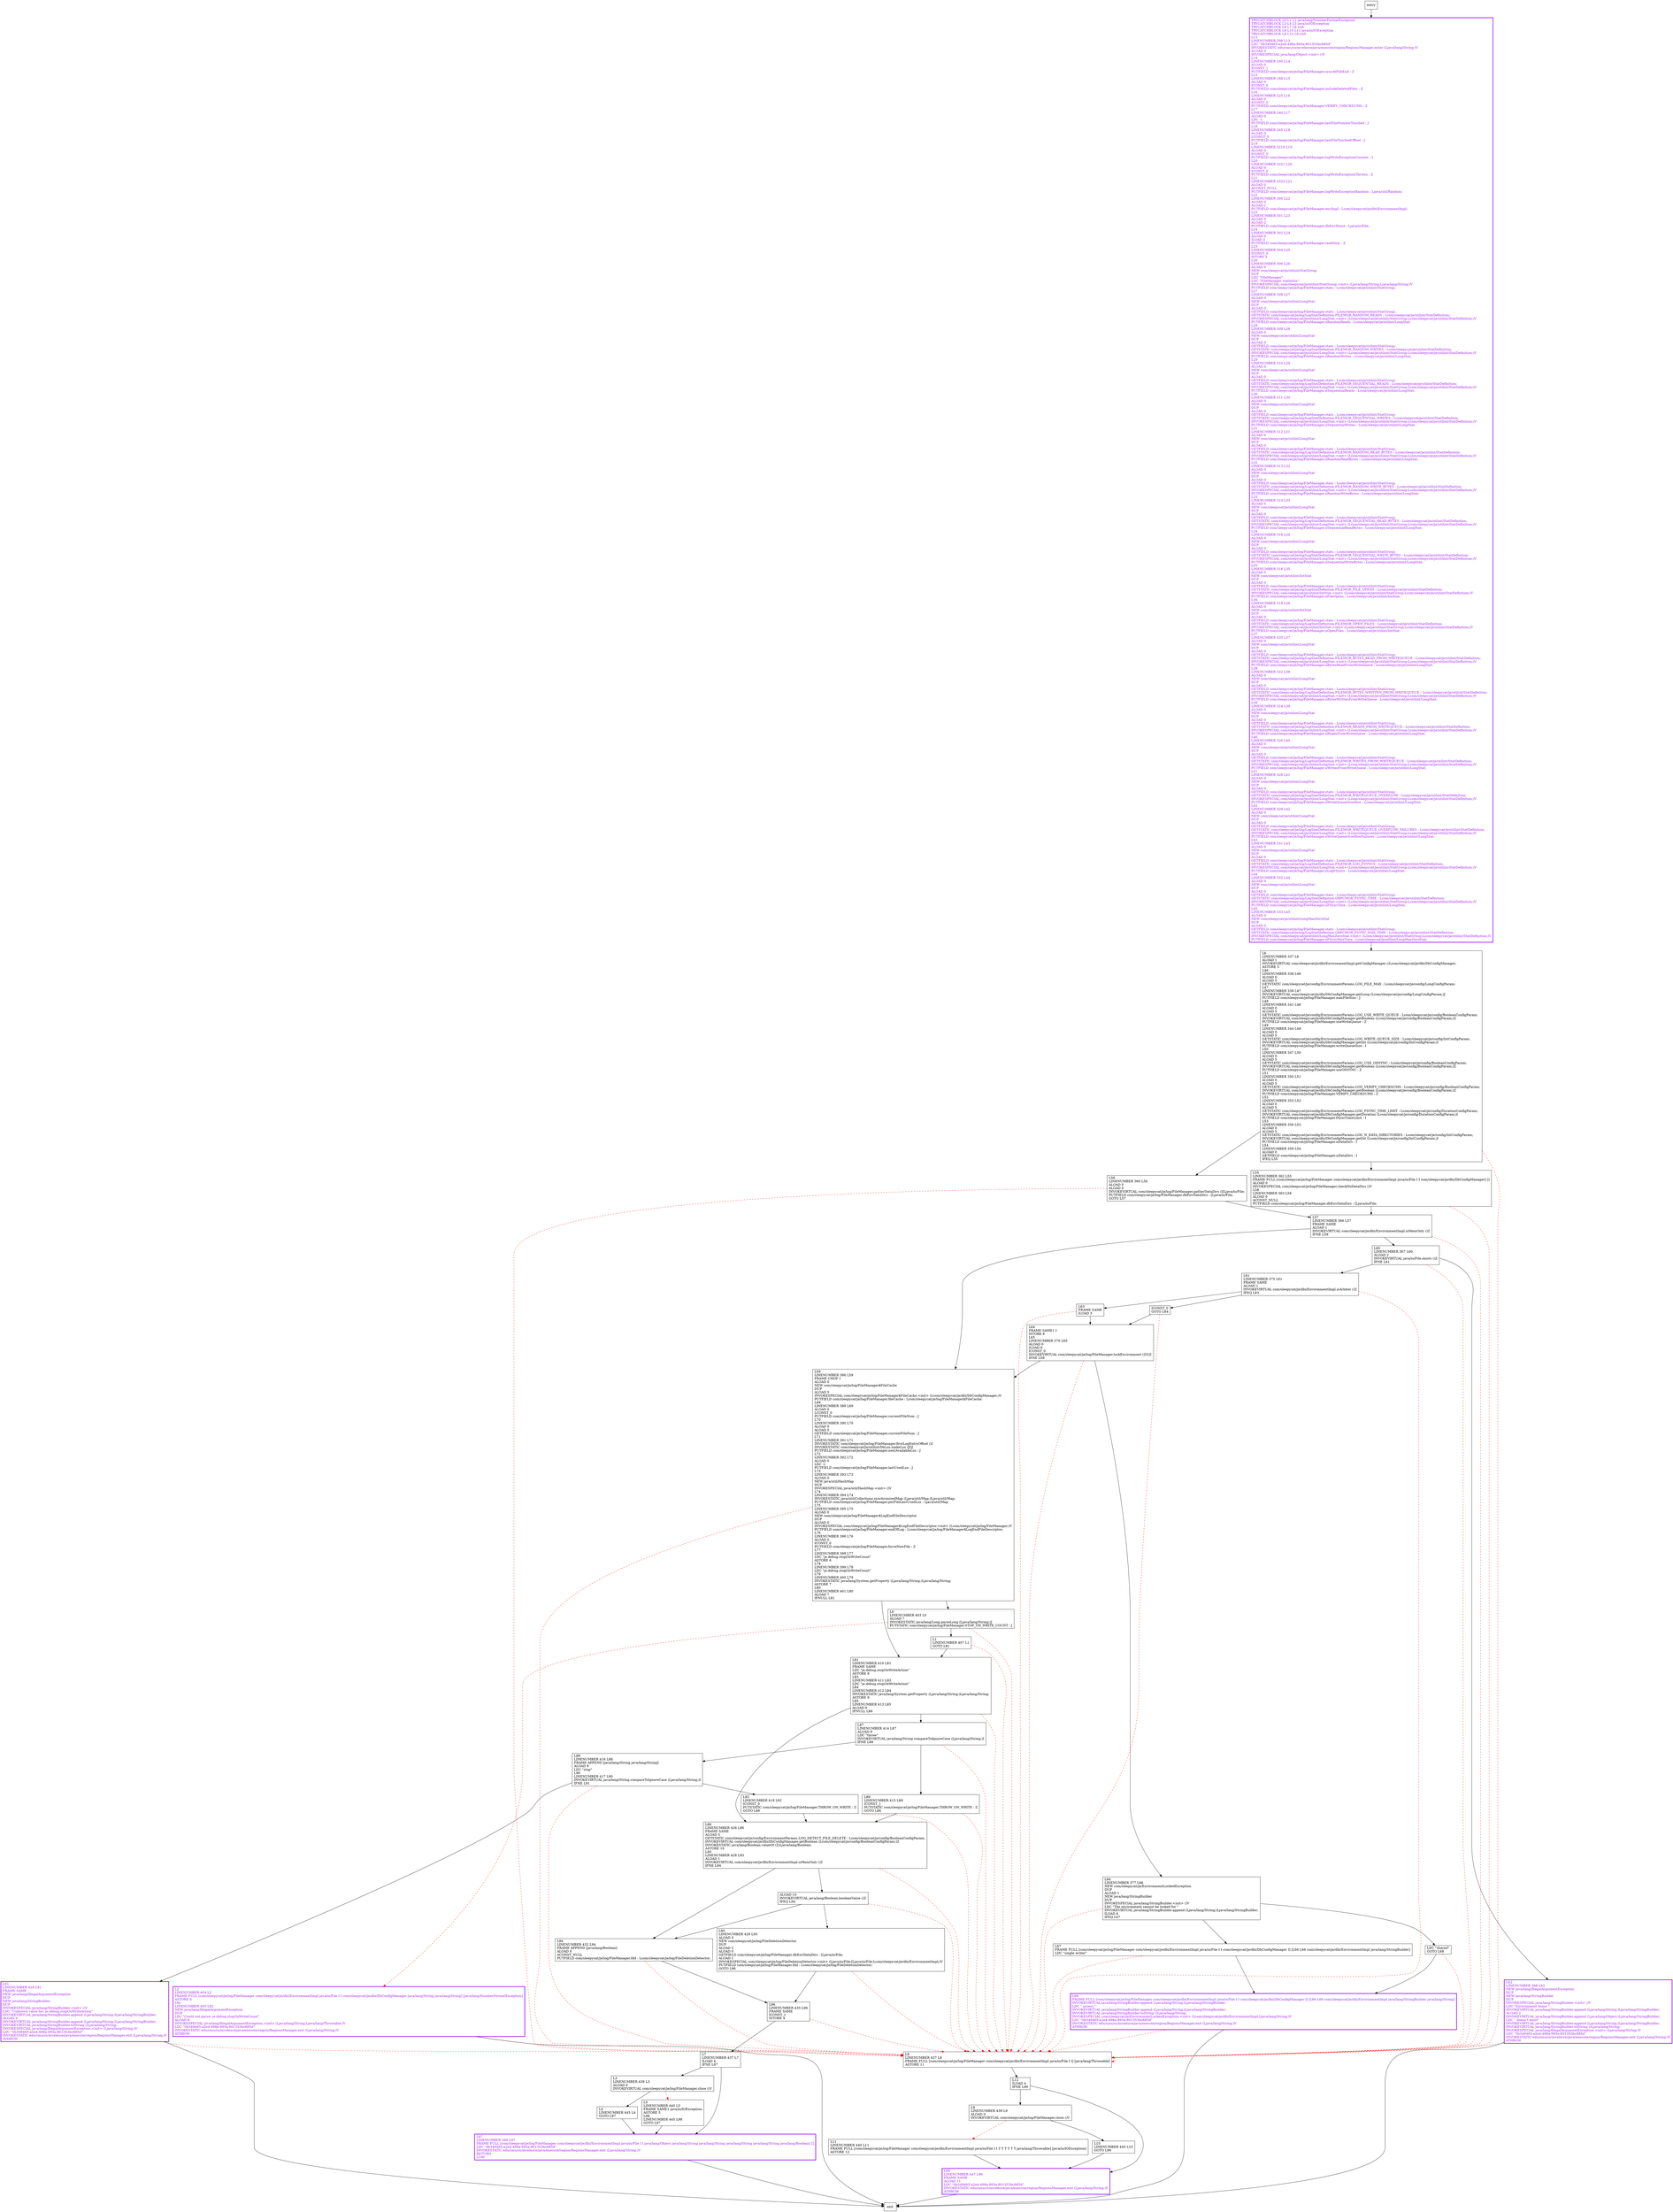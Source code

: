digraph <init> {
node [shape=record];
97308318 [label="L11\lLINENUMBER 440 L11\lFRAME FULL [com/sleepycat/je/log/FileManager com/sleepycat/je/dbi/EnvironmentImpl java/io/File I I T T T T T T java/lang/Throwable] [java/io/IOException]\lASTORE 12\l"];
359502346 [label="L97\lLINENUMBER 448 L97\lFRAME FULL [com/sleepycat/je/log/FileManager com/sleepycat/je/dbi/EnvironmentImpl java/io/File I I java/lang/Object java/lang/String java/lang/String java/lang/String java/lang/String java/lang/Boolean] []\lLDC \"0b349465-a2e4-498a-993a-801353bc685d\"\lINVOKESTATIC edu/cmu/cs/mvelezce/java/execute/region/RegionsManager.exit (Ljava/lang/String;)V\lRETURN\lL100\l"];
1766084467 [label="L68\lFRAME FULL [com/sleepycat/je/log/FileManager com/sleepycat/je/dbi/EnvironmentImpl java/io/File I I com/sleepycat/je/dbi/DbConfigManager I] [L66 L66 com/sleepycat/je/dbi/EnvironmentImpl java/lang/StringBuilder java/lang/String]\lINVOKEVIRTUAL java/lang/StringBuilder.append (Ljava/lang/String;)Ljava/lang/StringBuilder;\lLDC \" access.\"\lINVOKEVIRTUAL java/lang/StringBuilder.append (Ljava/lang/String;)Ljava/lang/StringBuilder;\lINVOKEVIRTUAL java/lang/StringBuilder.toString ()Ljava/lang/String;\lINVOKESPECIAL com/sleepycat/je/EnvironmentLockedException.\<init\> (Lcom/sleepycat/je/dbi/EnvironmentImpl;Ljava/lang/String;)V\lLDC \"0b349465-a2e4-498a-993a-801353bc685d\"\lINVOKESTATIC edu/cmu/cs/mvelezce/java/execute/region/RegionsManager.exit (Ljava/lang/String;)V\lATHROW\l"];
307454990 [label="L86\lLINENUMBER 426 L86\lFRAME SAME\lALOAD 5\lGETSTATIC com/sleepycat/je/config/EnvironmentParams.LOG_DETECT_FILE_DELETE : Lcom/sleepycat/je/config/BooleanConfigParam;\lINVOKEVIRTUAL com/sleepycat/je/dbi/DbConfigManager.getBoolean (Lcom/sleepycat/je/config/BooleanConfigParam;)Z\lINVOKESTATIC java/lang/Boolean.valueOf (Z)Ljava/lang/Boolean;\lASTORE 10\lL93\lLINENUMBER 428 L93\lALOAD 1\lINVOKEVIRTUAL com/sleepycat/je/dbi/EnvironmentImpl.isMemOnly ()Z\lIFNE L94\l"];
371945941 [label="L99\lLINENUMBER 447 L99\lFRAME SAME\lALOAD 11\lLDC \"0b349465-a2e4-498a-993a-801353bc685d\"\lINVOKESTATIC edu/cmu/cs/mvelezce/java/execute/region/RegionsManager.exit (Ljava/lang/String;)V\lATHROW\l"];
1166322078 [label="L96\lLINENUMBER 435 L96\lFRAME SAME\lICONST_1\lISTORE 4\l"];
583428323 [label="L57\lLINENUMBER 366 L57\lFRAME SAME\lALOAD 1\lINVOKEVIRTUAL com/sleepycat/je/dbi/EnvironmentImpl.isMemOnly ()Z\lIFNE L59\l"];
1495764704 [label="L89\lLINENUMBER 415 L89\lICONST_1\lPUTSTATIC com/sleepycat/je/log/FileManager.THROW_ON_WRITE : Z\lGOTO L86\l"];
2110324970 [label="L81\lLINENUMBER 410 L81\lFRAME SAME\lLDC \"je.debug.stopOnWriteAction\"\lASTORE 8\lL83\lLINENUMBER 411 L83\lLDC \"je.debug.stopOnWriteAction\"\lL84\lLINENUMBER 412 L84\lINVOKESTATIC java/lang/System.getProperty (Ljava/lang/String;)Ljava/lang/String;\lASTORE 9\lL85\lLINENUMBER 413 L85\lALOAD 9\lIFNULL L86\l"];
1306723783 [label="L62\lLINENUMBER 368 L62\lNEW java/lang/IllegalArgumentException\lDUP\lNEW java/lang/StringBuilder\lDUP\lINVOKESPECIAL java/lang/StringBuilder.\<init\> ()V\lLDC \"Environment home \"\lINVOKEVIRTUAL java/lang/StringBuilder.append (Ljava/lang/String;)Ljava/lang/StringBuilder;\lALOAD 2\lINVOKEVIRTUAL java/lang/StringBuilder.append (Ljava/lang/Object;)Ljava/lang/StringBuilder;\lLDC \" doesn't exist\"\lINVOKEVIRTUAL java/lang/StringBuilder.append (Ljava/lang/String;)Ljava/lang/StringBuilder;\lINVOKEVIRTUAL java/lang/StringBuilder.toString ()Ljava/lang/String;\lINVOKESPECIAL java/lang/IllegalArgumentException.\<init\> (Ljava/lang/String;)V\lLDC \"0b349465-a2e4-498a-993a-801353bc685d\"\lINVOKESTATIC edu/cmu/cs/mvelezce/java/execute/region/RegionsManager.exit (Ljava/lang/String;)V\lATHROW\l"];
403004065 [label="L12\lILOAD 4\lIFNE L99\l"];
731106066 [label="L9\lLINENUMBER 439 L9\lALOAD 0\lINVOKEVIRTUAL com/sleepycat/je/log/FileManager.close ()V\l"];
2039303340 [label="L87\lLINENUMBER 414 L87\lALOAD 9\lLDC \"throw\"\lINVOKEVIRTUAL java/lang/String.compareToIgnoreCase (Ljava/lang/String;)I\lIFNE L88\l"];
1265197741 [label="TRYCATCHBLOCK L0 L1 L2 java/lang/NumberFormatException\lTRYCATCHBLOCK L3 L4 L5 java/io/IOException\lTRYCATCHBLOCK L6 L7 L8 null\lTRYCATCHBLOCK L9 L10 L11 java/io/IOException\lTRYCATCHBLOCK L8 L12 L8 null\lL13\lLINENUMBER 298 L13\lLDC \"0b349465-a2e4-498a-993a-801353bc685d\"\lINVOKESTATIC edu/cmu/cs/mvelezce/java/execute/region/RegionsManager.enter (Ljava/lang/String;)V\lALOAD 0\lINVOKESPECIAL java/lang/Object.\<init\> ()V\lL14\lLINENUMBER 160 L14\lALOAD 0\lICONST_1\lPUTFIELD com/sleepycat/je/log/FileManager.syncAtFileEnd : Z\lL15\lLINENUMBER 168 L15\lALOAD 0\lICONST_0\lPUTFIELD com/sleepycat/je/log/FileManager.includeDeletedFiles : Z\lL16\lLINENUMBER 225 L16\lALOAD 0\lICONST_0\lPUTFIELD com/sleepycat/je/log/FileManager.VERIFY_CHECKSUMS : Z\lL17\lLINENUMBER 240 L17\lALOAD 0\lLDC -1\lPUTFIELD com/sleepycat/je/log/FileManager.lastFileNumberTouched : J\lL18\lLINENUMBER 245 L18\lALOAD 0\lLCONST_0\lPUTFIELD com/sleepycat/je/log/FileManager.lastFileTouchedOffset : J\lL19\lLINENUMBER 3219 L19\lALOAD 0\lICONST_0\lPUTFIELD com/sleepycat/je/log/FileManager.logWriteExceptionCounter : I\lL20\lLINENUMBER 3221 L20\lALOAD 0\lICONST_0\lPUTFIELD com/sleepycat/je/log/FileManager.logWriteExceptionThrown : Z\lL21\lLINENUMBER 3223 L21\lALOAD 0\lACONST_NULL\lPUTFIELD com/sleepycat/je/log/FileManager.logWriteExceptionRandom : Ljava/util/Random;\lL22\lLINENUMBER 300 L22\lALOAD 0\lALOAD 1\lPUTFIELD com/sleepycat/je/log/FileManager.envImpl : Lcom/sleepycat/je/dbi/EnvironmentImpl;\lL23\lLINENUMBER 301 L23\lALOAD 0\lALOAD 2\lPUTFIELD com/sleepycat/je/log/FileManager.dbEnvHome : Ljava/io/File;\lL24\lLINENUMBER 302 L24\lALOAD 0\lILOAD 3\lPUTFIELD com/sleepycat/je/log/FileManager.readOnly : Z\lL25\lLINENUMBER 304 L25\lICONST_0\lISTORE 4\lL26\lLINENUMBER 306 L26\lALOAD 0\lNEW com/sleepycat/je/utilint/StatGroup\lDUP\lLDC \"FileManager\"\lLDC \"FileManager statistics\"\lINVOKESPECIAL com/sleepycat/je/utilint/StatGroup.\<init\> (Ljava/lang/String;Ljava/lang/String;)V\lPUTFIELD com/sleepycat/je/log/FileManager.stats : Lcom/sleepycat/je/utilint/StatGroup;\lL27\lLINENUMBER 308 L27\lALOAD 0\lNEW com/sleepycat/je/utilint/LongStat\lDUP\lALOAD 0\lGETFIELD com/sleepycat/je/log/FileManager.stats : Lcom/sleepycat/je/utilint/StatGroup;\lGETSTATIC com/sleepycat/je/log/LogStatDefinition.FILEMGR_RANDOM_READS : Lcom/sleepycat/je/utilint/StatDefinition;\lINVOKESPECIAL com/sleepycat/je/utilint/LongStat.\<init\> (Lcom/sleepycat/je/utilint/StatGroup;Lcom/sleepycat/je/utilint/StatDefinition;)V\lPUTFIELD com/sleepycat/je/log/FileManager.nRandomReads : Lcom/sleepycat/je/utilint/LongStat;\lL28\lLINENUMBER 309 L28\lALOAD 0\lNEW com/sleepycat/je/utilint/LongStat\lDUP\lALOAD 0\lGETFIELD com/sleepycat/je/log/FileManager.stats : Lcom/sleepycat/je/utilint/StatGroup;\lGETSTATIC com/sleepycat/je/log/LogStatDefinition.FILEMGR_RANDOM_WRITES : Lcom/sleepycat/je/utilint/StatDefinition;\lINVOKESPECIAL com/sleepycat/je/utilint/LongStat.\<init\> (Lcom/sleepycat/je/utilint/StatGroup;Lcom/sleepycat/je/utilint/StatDefinition;)V\lPUTFIELD com/sleepycat/je/log/FileManager.nRandomWrites : Lcom/sleepycat/je/utilint/LongStat;\lL29\lLINENUMBER 310 L29\lALOAD 0\lNEW com/sleepycat/je/utilint/LongStat\lDUP\lALOAD 0\lGETFIELD com/sleepycat/je/log/FileManager.stats : Lcom/sleepycat/je/utilint/StatGroup;\lGETSTATIC com/sleepycat/je/log/LogStatDefinition.FILEMGR_SEQUENTIAL_READS : Lcom/sleepycat/je/utilint/StatDefinition;\lINVOKESPECIAL com/sleepycat/je/utilint/LongStat.\<init\> (Lcom/sleepycat/je/utilint/StatGroup;Lcom/sleepycat/je/utilint/StatDefinition;)V\lPUTFIELD com/sleepycat/je/log/FileManager.nSequentialReads : Lcom/sleepycat/je/utilint/LongStat;\lL30\lLINENUMBER 311 L30\lALOAD 0\lNEW com/sleepycat/je/utilint/LongStat\lDUP\lALOAD 0\lGETFIELD com/sleepycat/je/log/FileManager.stats : Lcom/sleepycat/je/utilint/StatGroup;\lGETSTATIC com/sleepycat/je/log/LogStatDefinition.FILEMGR_SEQUENTIAL_WRITES : Lcom/sleepycat/je/utilint/StatDefinition;\lINVOKESPECIAL com/sleepycat/je/utilint/LongStat.\<init\> (Lcom/sleepycat/je/utilint/StatGroup;Lcom/sleepycat/je/utilint/StatDefinition;)V\lPUTFIELD com/sleepycat/je/log/FileManager.nSequentialWrites : Lcom/sleepycat/je/utilint/LongStat;\lL31\lLINENUMBER 312 L31\lALOAD 0\lNEW com/sleepycat/je/utilint/LongStat\lDUP\lALOAD 0\lGETFIELD com/sleepycat/je/log/FileManager.stats : Lcom/sleepycat/je/utilint/StatGroup;\lGETSTATIC com/sleepycat/je/log/LogStatDefinition.FILEMGR_RANDOM_READ_BYTES : Lcom/sleepycat/je/utilint/StatDefinition;\lINVOKESPECIAL com/sleepycat/je/utilint/LongStat.\<init\> (Lcom/sleepycat/je/utilint/StatGroup;Lcom/sleepycat/je/utilint/StatDefinition;)V\lPUTFIELD com/sleepycat/je/log/FileManager.nRandomReadBytes : Lcom/sleepycat/je/utilint/LongStat;\lL32\lLINENUMBER 313 L32\lALOAD 0\lNEW com/sleepycat/je/utilint/LongStat\lDUP\lALOAD 0\lGETFIELD com/sleepycat/je/log/FileManager.stats : Lcom/sleepycat/je/utilint/StatGroup;\lGETSTATIC com/sleepycat/je/log/LogStatDefinition.FILEMGR_RANDOM_WRITE_BYTES : Lcom/sleepycat/je/utilint/StatDefinition;\lINVOKESPECIAL com/sleepycat/je/utilint/LongStat.\<init\> (Lcom/sleepycat/je/utilint/StatGroup;Lcom/sleepycat/je/utilint/StatDefinition;)V\lPUTFIELD com/sleepycat/je/log/FileManager.nRandomWriteBytes : Lcom/sleepycat/je/utilint/LongStat;\lL33\lLINENUMBER 314 L33\lALOAD 0\lNEW com/sleepycat/je/utilint/LongStat\lDUP\lALOAD 0\lGETFIELD com/sleepycat/je/log/FileManager.stats : Lcom/sleepycat/je/utilint/StatGroup;\lGETSTATIC com/sleepycat/je/log/LogStatDefinition.FILEMGR_SEQUENTIAL_READ_BYTES : Lcom/sleepycat/je/utilint/StatDefinition;\lINVOKESPECIAL com/sleepycat/je/utilint/LongStat.\<init\> (Lcom/sleepycat/je/utilint/StatGroup;Lcom/sleepycat/je/utilint/StatDefinition;)V\lPUTFIELD com/sleepycat/je/log/FileManager.nSequentialReadBytes : Lcom/sleepycat/je/utilint/LongStat;\lL34\lLINENUMBER 316 L34\lALOAD 0\lNEW com/sleepycat/je/utilint/LongStat\lDUP\lALOAD 0\lGETFIELD com/sleepycat/je/log/FileManager.stats : Lcom/sleepycat/je/utilint/StatGroup;\lGETSTATIC com/sleepycat/je/log/LogStatDefinition.FILEMGR_SEQUENTIAL_WRITE_BYTES : Lcom/sleepycat/je/utilint/StatDefinition;\lINVOKESPECIAL com/sleepycat/je/utilint/LongStat.\<init\> (Lcom/sleepycat/je/utilint/StatGroup;Lcom/sleepycat/je/utilint/StatDefinition;)V\lPUTFIELD com/sleepycat/je/log/FileManager.nSequentialWriteBytes : Lcom/sleepycat/je/utilint/LongStat;\lL35\lLINENUMBER 318 L35\lALOAD 0\lNEW com/sleepycat/je/utilint/IntStat\lDUP\lALOAD 0\lGETFIELD com/sleepycat/je/log/FileManager.stats : Lcom/sleepycat/je/utilint/StatGroup;\lGETSTATIC com/sleepycat/je/log/LogStatDefinition.FILEMGR_FILE_OPENS : Lcom/sleepycat/je/utilint/StatDefinition;\lINVOKESPECIAL com/sleepycat/je/utilint/IntStat.\<init\> (Lcom/sleepycat/je/utilint/StatGroup;Lcom/sleepycat/je/utilint/StatDefinition;)V\lPUTFIELD com/sleepycat/je/log/FileManager.nFileOpens : Lcom/sleepycat/je/utilint/IntStat;\lL36\lLINENUMBER 319 L36\lALOAD 0\lNEW com/sleepycat/je/utilint/IntStat\lDUP\lALOAD 0\lGETFIELD com/sleepycat/je/log/FileManager.stats : Lcom/sleepycat/je/utilint/StatGroup;\lGETSTATIC com/sleepycat/je/log/LogStatDefinition.FILEMGR_OPEN_FILES : Lcom/sleepycat/je/utilint/StatDefinition;\lINVOKESPECIAL com/sleepycat/je/utilint/IntStat.\<init\> (Lcom/sleepycat/je/utilint/StatGroup;Lcom/sleepycat/je/utilint/StatDefinition;)V\lPUTFIELD com/sleepycat/je/log/FileManager.nOpenFiles : Lcom/sleepycat/je/utilint/IntStat;\lL37\lLINENUMBER 320 L37\lALOAD 0\lNEW com/sleepycat/je/utilint/LongStat\lDUP\lALOAD 0\lGETFIELD com/sleepycat/je/log/FileManager.stats : Lcom/sleepycat/je/utilint/StatGroup;\lGETSTATIC com/sleepycat/je/log/LogStatDefinition.FILEMGR_BYTES_READ_FROM_WRITEQUEUE : Lcom/sleepycat/je/utilint/StatDefinition;\lINVOKESPECIAL com/sleepycat/je/utilint/LongStat.\<init\> (Lcom/sleepycat/je/utilint/StatGroup;Lcom/sleepycat/je/utilint/StatDefinition;)V\lPUTFIELD com/sleepycat/je/log/FileManager.nBytesReadFromWriteQueue : Lcom/sleepycat/je/utilint/LongStat;\lL38\lLINENUMBER 322 L38\lALOAD 0\lNEW com/sleepycat/je/utilint/LongStat\lDUP\lALOAD 0\lGETFIELD com/sleepycat/je/log/FileManager.stats : Lcom/sleepycat/je/utilint/StatGroup;\lGETSTATIC com/sleepycat/je/log/LogStatDefinition.FILEMGR_BYTES_WRITTEN_FROM_WRITEQUEUE : Lcom/sleepycat/je/utilint/StatDefinition;\lINVOKESPECIAL com/sleepycat/je/utilint/LongStat.\<init\> (Lcom/sleepycat/je/utilint/StatGroup;Lcom/sleepycat/je/utilint/StatDefinition;)V\lPUTFIELD com/sleepycat/je/log/FileManager.nBytesWrittenFromWriteQueue : Lcom/sleepycat/je/utilint/LongStat;\lL39\lLINENUMBER 324 L39\lALOAD 0\lNEW com/sleepycat/je/utilint/LongStat\lDUP\lALOAD 0\lGETFIELD com/sleepycat/je/log/FileManager.stats : Lcom/sleepycat/je/utilint/StatGroup;\lGETSTATIC com/sleepycat/je/log/LogStatDefinition.FILEMGR_READS_FROM_WRITEQUEUE : Lcom/sleepycat/je/utilint/StatDefinition;\lINVOKESPECIAL com/sleepycat/je/utilint/LongStat.\<init\> (Lcom/sleepycat/je/utilint/StatGroup;Lcom/sleepycat/je/utilint/StatDefinition;)V\lPUTFIELD com/sleepycat/je/log/FileManager.nReadsFromWriteQueue : Lcom/sleepycat/je/utilint/LongStat;\lL40\lLINENUMBER 326 L40\lALOAD 0\lNEW com/sleepycat/je/utilint/LongStat\lDUP\lALOAD 0\lGETFIELD com/sleepycat/je/log/FileManager.stats : Lcom/sleepycat/je/utilint/StatGroup;\lGETSTATIC com/sleepycat/je/log/LogStatDefinition.FILEMGR_WRITES_FROM_WRITEQUEUE : Lcom/sleepycat/je/utilint/StatDefinition;\lINVOKESPECIAL com/sleepycat/je/utilint/LongStat.\<init\> (Lcom/sleepycat/je/utilint/StatGroup;Lcom/sleepycat/je/utilint/StatDefinition;)V\lPUTFIELD com/sleepycat/je/log/FileManager.nWritesFromWriteQueue : Lcom/sleepycat/je/utilint/LongStat;\lL41\lLINENUMBER 328 L41\lALOAD 0\lNEW com/sleepycat/je/utilint/LongStat\lDUP\lALOAD 0\lGETFIELD com/sleepycat/je/log/FileManager.stats : Lcom/sleepycat/je/utilint/StatGroup;\lGETSTATIC com/sleepycat/je/log/LogStatDefinition.FILEMGR_WRITEQUEUE_OVERFLOW : Lcom/sleepycat/je/utilint/StatDefinition;\lINVOKESPECIAL com/sleepycat/je/utilint/LongStat.\<init\> (Lcom/sleepycat/je/utilint/StatGroup;Lcom/sleepycat/je/utilint/StatDefinition;)V\lPUTFIELD com/sleepycat/je/log/FileManager.nWriteQueueOverflow : Lcom/sleepycat/je/utilint/LongStat;\lL42\lLINENUMBER 329 L42\lALOAD 0\lNEW com/sleepycat/je/utilint/LongStat\lDUP\lALOAD 0\lGETFIELD com/sleepycat/je/log/FileManager.stats : Lcom/sleepycat/je/utilint/StatGroup;\lGETSTATIC com/sleepycat/je/log/LogStatDefinition.FILEMGR_WRITEQUEUE_OVERFLOW_FAILURES : Lcom/sleepycat/je/utilint/StatDefinition;\lINVOKESPECIAL com/sleepycat/je/utilint/LongStat.\<init\> (Lcom/sleepycat/je/utilint/StatGroup;Lcom/sleepycat/je/utilint/StatDefinition;)V\lPUTFIELD com/sleepycat/je/log/FileManager.nWriteQueueOverflowFailures : Lcom/sleepycat/je/utilint/LongStat;\lL43\lLINENUMBER 331 L43\lALOAD 0\lNEW com/sleepycat/je/utilint/LongStat\lDUP\lALOAD 0\lGETFIELD com/sleepycat/je/log/FileManager.stats : Lcom/sleepycat/je/utilint/StatGroup;\lGETSTATIC com/sleepycat/je/log/LogStatDefinition.FILEMGR_LOG_FSYNCS : Lcom/sleepycat/je/utilint/StatDefinition;\lINVOKESPECIAL com/sleepycat/je/utilint/LongStat.\<init\> (Lcom/sleepycat/je/utilint/StatGroup;Lcom/sleepycat/je/utilint/StatDefinition;)V\lPUTFIELD com/sleepycat/je/log/FileManager.nLogFSyncs : Lcom/sleepycat/je/utilint/LongStat;\lL44\lLINENUMBER 332 L44\lALOAD 0\lNEW com/sleepycat/je/utilint/LongStat\lDUP\lALOAD 0\lGETFIELD com/sleepycat/je/log/FileManager.stats : Lcom/sleepycat/je/utilint/StatGroup;\lGETSTATIC com/sleepycat/je/log/LogStatDefinition.GRPCMGR_FSYNC_TIME : Lcom/sleepycat/je/utilint/StatDefinition;\lINVOKESPECIAL com/sleepycat/je/utilint/LongStat.\<init\> (Lcom/sleepycat/je/utilint/StatGroup;Lcom/sleepycat/je/utilint/StatDefinition;)V\lPUTFIELD com/sleepycat/je/log/FileManager.nFSyncTime : Lcom/sleepycat/je/utilint/LongStat;\lL45\lLINENUMBER 333 L45\lALOAD 0\lNEW com/sleepycat/je/utilint/LongMaxZeroStat\lDUP\lALOAD 0\lGETFIELD com/sleepycat/je/log/FileManager.stats : Lcom/sleepycat/je/utilint/StatGroup;\lGETSTATIC com/sleepycat/je/log/LogStatDefinition.GRPCMGR_FSYNC_MAX_TIME : Lcom/sleepycat/je/utilint/StatDefinition;\lINVOKESPECIAL com/sleepycat/je/utilint/LongMaxZeroStat.\<init\> (Lcom/sleepycat/je/utilint/StatGroup;Lcom/sleepycat/je/utilint/StatDefinition;)V\lPUTFIELD com/sleepycat/je/log/FileManager.nFSyncMaxTime : Lcom/sleepycat/je/utilint/LongMaxZeroStat;\l"];
526615750 [label="L94\lLINENUMBER 432 L94\lFRAME APPEND [java/lang/Boolean]\lALOAD 0\lACONST_NULL\lPUTFIELD com/sleepycat/je/log/FileManager.fdd : Lcom/sleepycat/je/log/FileDeletionDetector;\l"];
1994242715 [label="L91\lLINENUMBER 420 L91\lFRAME SAME\lNEW java/lang/IllegalArgumentException\lDUP\lNEW java/lang/StringBuilder\lDUP\lINVOKESPECIAL java/lang/StringBuilder.\<init\> ()V\lLDC \"Unknown value for: je.debug.stopOnWriteAction\"\lINVOKEVIRTUAL java/lang/StringBuilder.append (Ljava/lang/String;)Ljava/lang/StringBuilder;\lALOAD 9\lINVOKEVIRTUAL java/lang/StringBuilder.append (Ljava/lang/String;)Ljava/lang/StringBuilder;\lINVOKEVIRTUAL java/lang/StringBuilder.toString ()Ljava/lang/String;\lINVOKESPECIAL java/lang/IllegalArgumentException.\<init\> (Ljava/lang/String;)V\lLDC \"0b349465-a2e4-498a-993a-801353bc685d\"\lINVOKESTATIC edu/cmu/cs/mvelezce/java/execute/region/RegionsManager.exit (Ljava/lang/String;)V\lATHROW\l"];
328650320 [label="L5\lLINENUMBER 440 L5\lFRAME SAME1 java/io/IOException\lASTORE 5\lL98\lLINENUMBER 445 L98\lGOTO L97\l"];
1370935784 [label="L2\lLINENUMBER 404 L2\lFRAME FULL [com/sleepycat/je/log/FileManager com/sleepycat/je/dbi/EnvironmentImpl java/io/File I I com/sleepycat/je/dbi/DbConfigManager java/lang/String java/lang/String] [java/lang/NumberFormatException]\lASTORE 8\lL82\lLINENUMBER 405 L82\lNEW java/lang/IllegalArgumentException\lDUP\lLDC \"Could not parse: je.debug.stopOnWriteCount\"\lALOAD 8\lINVOKESPECIAL java/lang/IllegalArgumentException.\<init\> (Ljava/lang/String;Ljava/lang/Throwable;)V\lLDC \"0b349465-a2e4-498a-993a-801353bc685d\"\lINVOKESTATIC edu/cmu/cs/mvelezce/java/execute/region/RegionsManager.exit (Ljava/lang/String;)V\lATHROW\l"];
12749674 [label="L66\lLINENUMBER 377 L66\lNEW com/sleepycat/je/EnvironmentLockedException\lDUP\lALOAD 1\lNEW java/lang/StringBuilder\lDUP\lINVOKESPECIAL java/lang/StringBuilder.\<init\> ()V\lLDC \"The environment cannot be locked for \"\lINVOKEVIRTUAL java/lang/StringBuilder.append (Ljava/lang/String;)Ljava/lang/StringBuilder;\lILOAD 6\lIFEQ L67\l"];
334002734 [label="ALOAD 10\lINVOKEVIRTUAL java/lang/Boolean.booleanValue ()Z\lIFEQ L94\l"];
240283846 [label="L8\lLINENUMBER 437 L8\lFRAME FULL [com/sleepycat/je/log/FileManager com/sleepycat/je/dbi/EnvironmentImpl java/io/File I I] [java/lang/Throwable]\lASTORE 11\l"];
1826364286 [label="L88\lLINENUMBER 416 L88\lFRAME APPEND [java/lang/String java/lang/String]\lALOAD 9\lLDC \"stop\"\lL90\lLINENUMBER 417 L90\lINVOKEVIRTUAL java/lang/String.compareToIgnoreCase (Ljava/lang/String;)I\lIFNE L91\l"];
161053575 [label="L0\lLINENUMBER 403 L0\lALOAD 7\lINVOKESTATIC java/lang/Long.parseLong (Ljava/lang/String;)J\lPUTSTATIC com/sleepycat/je/log/FileManager.STOP_ON_WRITE_COUNT : J\l"];
1551105512 [label="L61\lLINENUMBER 375 L61\lFRAME SAME\lALOAD 1\lINVOKEVIRTUAL com/sleepycat/je/dbi/EnvironmentImpl.isArbiter ()Z\lIFEQ L63\l"];
1197840897 [label="LDC \"shared\"\lGOTO L68\l"];
474880151 [label="L10\lLINENUMBER 445 L10\lGOTO L99\l"];
2133316197 [label="L92\lLINENUMBER 418 L92\lICONST_0\lPUTSTATIC com/sleepycat/je/log/FileManager.THROW_ON_WRITE : Z\lGOTO L86\l"];
1092478560 [label="L56\lLINENUMBER 360 L56\lALOAD 0\lALOAD 0\lINVOKEVIRTUAL com/sleepycat/je/log/FileManager.gatherDataDirs ()[Ljava/io/File;\lPUTFIELD com/sleepycat/je/log/FileManager.dbEnvDataDirs : [Ljava/io/File;\lGOTO L57\l"];
1796345472 [label="L63\lFRAME SAME\lILOAD 3\l"];
2069881852 [label="L67\lFRAME FULL [com/sleepycat/je/log/FileManager com/sleepycat/je/dbi/EnvironmentImpl java/io/File I I com/sleepycat/je/dbi/DbConfigManager I] [L66 L66 com/sleepycat/je/dbi/EnvironmentImpl java/lang/StringBuilder]\lLDC \"single writer\"\l"];
332243332 [label="L4\lLINENUMBER 445 L4\lGOTO L97\l"];
1667485997 [label="L60\lLINENUMBER 367 L60\lALOAD 2\lINVOKEVIRTUAL java/io/File.exists ()Z\lIFNE L61\l"];
1372241273 [label="L3\lLINENUMBER 439 L3\lALOAD 0\lINVOKEVIRTUAL com/sleepycat/je/log/FileManager.close ()V\l"];
1959294043 [label="L6\lLINENUMBER 337 L6\lALOAD 1\lINVOKEVIRTUAL com/sleepycat/je/dbi/EnvironmentImpl.getConfigManager ()Lcom/sleepycat/je/dbi/DbConfigManager;\lASTORE 5\lL46\lLINENUMBER 338 L46\lALOAD 0\lALOAD 5\lGETSTATIC com/sleepycat/je/config/EnvironmentParams.LOG_FILE_MAX : Lcom/sleepycat/je/config/LongConfigParam;\lL47\lLINENUMBER 339 L47\lINVOKEVIRTUAL com/sleepycat/je/dbi/DbConfigManager.getLong (Lcom/sleepycat/je/config/LongConfigParam;)J\lPUTFIELD com/sleepycat/je/log/FileManager.maxFileSize : J\lL48\lLINENUMBER 341 L48\lALOAD 0\lALOAD 5\lGETSTATIC com/sleepycat/je/config/EnvironmentParams.LOG_USE_WRITE_QUEUE : Lcom/sleepycat/je/config/BooleanConfigParam;\lINVOKEVIRTUAL com/sleepycat/je/dbi/DbConfigManager.getBoolean (Lcom/sleepycat/je/config/BooleanConfigParam;)Z\lPUTFIELD com/sleepycat/je/log/FileManager.useWriteQueue : Z\lL49\lLINENUMBER 344 L49\lALOAD 0\lALOAD 5\lGETSTATIC com/sleepycat/je/config/EnvironmentParams.LOG_WRITE_QUEUE_SIZE : Lcom/sleepycat/je/config/IntConfigParam;\lINVOKEVIRTUAL com/sleepycat/je/dbi/DbConfigManager.getInt (Lcom/sleepycat/je/config/IntConfigParam;)I\lPUTFIELD com/sleepycat/je/log/FileManager.writeQueueSize : I\lL50\lLINENUMBER 347 L50\lALOAD 0\lALOAD 5\lGETSTATIC com/sleepycat/je/config/EnvironmentParams.LOG_USE_ODSYNC : Lcom/sleepycat/je/config/BooleanConfigParam;\lINVOKEVIRTUAL com/sleepycat/je/dbi/DbConfigManager.getBoolean (Lcom/sleepycat/je/config/BooleanConfigParam;)Z\lPUTFIELD com/sleepycat/je/log/FileManager.useODSYNC : Z\lL51\lLINENUMBER 350 L51\lALOAD 0\lALOAD 5\lGETSTATIC com/sleepycat/je/config/EnvironmentParams.LOG_VERIFY_CHECKSUMS : Lcom/sleepycat/je/config/BooleanConfigParam;\lINVOKEVIRTUAL com/sleepycat/je/dbi/DbConfigManager.getBoolean (Lcom/sleepycat/je/config/BooleanConfigParam;)Z\lPUTFIELD com/sleepycat/je/log/FileManager.VERIFY_CHECKSUMS : Z\lL52\lLINENUMBER 353 L52\lALOAD 0\lALOAD 5\lGETSTATIC com/sleepycat/je/config/EnvironmentParams.LOG_FSYNC_TIME_LIMIT : Lcom/sleepycat/je/config/DurationConfigParam;\lINVOKEVIRTUAL com/sleepycat/je/dbi/DbConfigManager.getDuration (Lcom/sleepycat/je/config/DurationConfigParam;)I\lPUTFIELD com/sleepycat/je/log/FileManager.fSyncTimeLimit : I\lL53\lLINENUMBER 356 L53\lALOAD 0\lALOAD 5\lGETSTATIC com/sleepycat/je/config/EnvironmentParams.LOG_N_DATA_DIRECTORIES : Lcom/sleepycat/je/config/IntConfigParam;\lINVOKEVIRTUAL com/sleepycat/je/dbi/DbConfigManager.getInt (Lcom/sleepycat/je/config/IntConfigParam;)I\lPUTFIELD com/sleepycat/je/log/FileManager.nDataDirs : I\lL54\lLINENUMBER 359 L54\lALOAD 0\lGETFIELD com/sleepycat/je/log/FileManager.nDataDirs : I\lIFEQ L55\l"];
1886207694 [label="L7\lLINENUMBER 437 L7\lILOAD 4\lIFNE L97\l"];
771475944 [label="L55\lLINENUMBER 362 L55\lFRAME FULL [com/sleepycat/je/log/FileManager com/sleepycat/je/dbi/EnvironmentImpl java/io/File I I com/sleepycat/je/dbi/DbConfigManager] []\lALOAD 0\lINVOKESPECIAL com/sleepycat/je/log/FileManager.checkNoDataDirs ()V\lL58\lLINENUMBER 363 L58\lALOAD 0\lACONST_NULL\lPUTFIELD com/sleepycat/je/log/FileManager.dbEnvDataDirs : [Ljava/io/File;\l"];
270855752 [label="L59\lLINENUMBER 386 L59\lFRAME CHOP 1\lALOAD 0\lNEW com/sleepycat/je/log/FileManager$FileCache\lDUP\lALOAD 5\lINVOKESPECIAL com/sleepycat/je/log/FileManager$FileCache.\<init\> (Lcom/sleepycat/je/dbi/DbConfigManager;)V\lPUTFIELD com/sleepycat/je/log/FileManager.fileCache : Lcom/sleepycat/je/log/FileManager$FileCache;\lL69\lLINENUMBER 389 L69\lALOAD 0\lLCONST_0\lPUTFIELD com/sleepycat/je/log/FileManager.currentFileNum : J\lL70\lLINENUMBER 390 L70\lALOAD 0\lALOAD 0\lGETFIELD com/sleepycat/je/log/FileManager.currentFileNum : J\lL71\lLINENUMBER 391 L71\lINVOKESTATIC com/sleepycat/je/log/FileManager.firstLogEntryOffset ()I\lINVOKESTATIC com/sleepycat/je/utilint/DbLsn.makeLsn (JI)J\lPUTFIELD com/sleepycat/je/log/FileManager.nextAvailableLsn : J\lL72\lLINENUMBER 392 L72\lALOAD 0\lLDC -1\lPUTFIELD com/sleepycat/je/log/FileManager.lastUsedLsn : J\lL73\lLINENUMBER 393 L73\lALOAD 0\lNEW java/util/HashMap\lDUP\lINVOKESPECIAL java/util/HashMap.\<init\> ()V\lL74\lLINENUMBER 394 L74\lINVOKESTATIC java/util/Collections.synchronizedMap (Ljava/util/Map;)Ljava/util/Map;\lPUTFIELD com/sleepycat/je/log/FileManager.perFileLastUsedLsn : Ljava/util/Map;\lL75\lLINENUMBER 395 L75\lALOAD 0\lNEW com/sleepycat/je/log/FileManager$LogEndFileDescriptor\lDUP\lALOAD 0\lINVOKESPECIAL com/sleepycat/je/log/FileManager$LogEndFileDescriptor.\<init\> (Lcom/sleepycat/je/log/FileManager;)V\lPUTFIELD com/sleepycat/je/log/FileManager.endOfLog : Lcom/sleepycat/je/log/FileManager$LogEndFileDescriptor;\lL76\lLINENUMBER 396 L76\lALOAD 0\lICONST_0\lPUTFIELD com/sleepycat/je/log/FileManager.forceNewFile : Z\lL77\lLINENUMBER 398 L77\lLDC \"je.debug.stopOnWriteCount\"\lASTORE 6\lL78\lLINENUMBER 399 L78\lLDC \"je.debug.stopOnWriteCount\"\lL79\lLINENUMBER 400 L79\lINVOKESTATIC java/lang/System.getProperty (Ljava/lang/String;)Ljava/lang/String;\lASTORE 7\lL80\lLINENUMBER 401 L80\lALOAD 7\lIFNULL L81\l"];
369447030 [label="ICONST_0\lGOTO L64\l"];
1134408268 [label="L64\lFRAME SAME1 I\lISTORE 6\lL65\lLINENUMBER 376 L65\lALOAD 0\lILOAD 6\lICONST_0\lINVOKEVIRTUAL com/sleepycat/je/log/FileManager.lockEnvironment (ZZ)Z\lIFNE L59\l"];
2075098763 [label="L1\lLINENUMBER 407 L1\lGOTO L81\l"];
1586940341 [label="L95\lLINENUMBER 429 L95\lALOAD 0\lNEW com/sleepycat/je/log/FileDeletionDetector\lDUP\lALOAD 2\lALOAD 0\lGETFIELD com/sleepycat/je/log/FileManager.dbEnvDataDirs : [Ljava/io/File;\lALOAD 1\lINVOKESPECIAL com/sleepycat/je/log/FileDeletionDetector.\<init\> (Ljava/io/File;[Ljava/io/File;Lcom/sleepycat/je/dbi/EnvironmentImpl;)V\lPUTFIELD com/sleepycat/je/log/FileManager.fdd : Lcom/sleepycat/je/log/FileDeletionDetector;\lGOTO L96\l"];
entry;
exit;
97308318 -> 371945941
359502346 -> exit
1766084467 -> exit
1766084467 -> 240283846 [style=dashed, color=red]
307454990 -> 526615750
307454990 -> 334002734
307454990 -> 240283846 [style=dashed, color=red]
371945941 -> exit
1166322078 -> 1886207694
1166322078 -> 240283846 [style=dashed, color=red]
583428323 -> 1667485997
583428323 -> 270855752
583428323 -> 240283846 [style=dashed, color=red]
1495764704 -> 307454990
1495764704 -> 240283846 [style=dashed, color=red]
2110324970 -> 2039303340
2110324970 -> 307454990
2110324970 -> 240283846 [style=dashed, color=red]
1306723783 -> exit
1306723783 -> 240283846 [style=dashed, color=red]
403004065 -> 731106066
403004065 -> 371945941
731106066 -> 97308318 [style=dashed, color=red]
731106066 -> 474880151
2039303340 -> 1826364286
2039303340 -> 1495764704
2039303340 -> 240283846 [style=dashed, color=red]
1265197741 -> 1959294043
526615750 -> 1166322078
526615750 -> 240283846 [style=dashed, color=red]
1994242715 -> exit
1994242715 -> 240283846 [style=dashed, color=red]
328650320 -> 359502346
1370935784 -> exit
1370935784 -> 240283846 [style=dashed, color=red]
12749674 -> 1197840897
12749674 -> 2069881852
12749674 -> 240283846 [style=dashed, color=red]
334002734 -> 526615750
334002734 -> 1586940341
334002734 -> 240283846 [style=dashed, color=red]
240283846 -> 403004065
240283846 -> 240283846 [style=dashed, color=red]
1826364286 -> 1994242715
1826364286 -> 2133316197
1826364286 -> 240283846 [style=dashed, color=red]
161053575 -> 1370935784 [style=dashed, color=red]
161053575 -> 2075098763
161053575 -> 240283846 [style=dashed, color=red]
1551105512 -> 369447030
1551105512 -> 1796345472
1551105512 -> 240283846 [style=dashed, color=red]
1197840897 -> 1766084467
1197840897 -> 240283846 [style=dashed, color=red]
474880151 -> 371945941
2133316197 -> 307454990
2133316197 -> 240283846 [style=dashed, color=red]
1092478560 -> 583428323
1092478560 -> 240283846 [style=dashed, color=red]
1796345472 -> 1134408268
1796345472 -> 240283846 [style=dashed, color=red]
2069881852 -> 1766084467
2069881852 -> 240283846 [style=dashed, color=red]
332243332 -> 359502346
entry -> 1265197741
1667485997 -> 1551105512
1667485997 -> 1306723783
1667485997 -> 240283846 [style=dashed, color=red]
1372241273 -> 328650320 [style=dashed, color=red]
1372241273 -> 332243332
1959294043 -> 771475944
1959294043 -> 1092478560
1959294043 -> 240283846 [style=dashed, color=red]
1886207694 -> 1372241273
1886207694 -> 359502346
771475944 -> 583428323
771475944 -> 240283846 [style=dashed, color=red]
270855752 -> 161053575
270855752 -> 2110324970
270855752 -> 240283846 [style=dashed, color=red]
369447030 -> 1134408268
369447030 -> 240283846 [style=dashed, color=red]
1134408268 -> 270855752
1134408268 -> 12749674
1134408268 -> 240283846 [style=dashed, color=red]
2075098763 -> 2110324970
2075098763 -> 240283846 [style=dashed, color=red]
1586940341 -> 1166322078
1586940341 -> 240283846 [style=dashed, color=red]
359502346[fontcolor="purple", penwidth=3, color="purple"];
1265197741[fontcolor="purple", penwidth=3, color="purple"];
1766084467[fontcolor="purple", penwidth=3, color="purple"];
371945941[fontcolor="purple", penwidth=3, color="purple"];
1994242715[fontcolor="purple", penwidth=3, color="purple"];
1370935784[fontcolor="purple", penwidth=3, color="purple"];
1306723783[fontcolor="purple", penwidth=3, color="purple"];
}
